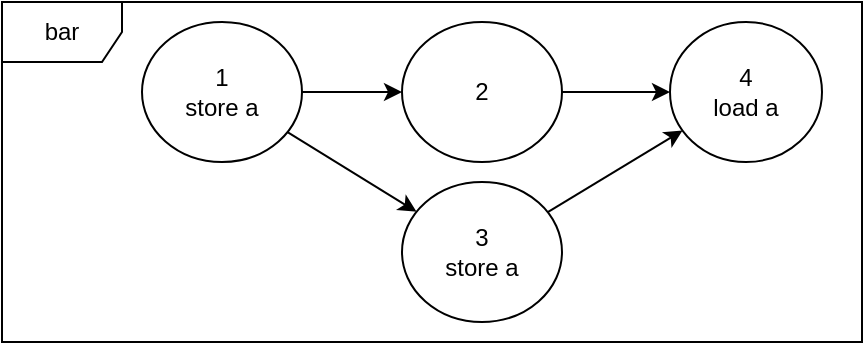 <mxfile version="17.5.0" type="github">
  <diagram id="7HQYNC31aHsgBr6-6DPW" name="Page-1">
    <mxGraphModel dx="1422" dy="762" grid="1" gridSize="10" guides="1" tooltips="1" connect="1" arrows="1" fold="1" page="1" pageScale="1" pageWidth="827" pageHeight="1169" math="0" shadow="0">
      <root>
        <mxCell id="0" />
        <mxCell id="1" parent="0" />
        <mxCell id="v6Sz__jcGQsvWJIk5j0P-1" value="bar" style="shape=umlFrame;whiteSpace=wrap;html=1;" parent="1" vertex="1">
          <mxGeometry x="80" y="50" width="430" height="170" as="geometry" />
        </mxCell>
        <mxCell id="v6Sz__jcGQsvWJIk5j0P-2" value="1&lt;br&gt;store a" style="ellipse;whiteSpace=wrap;html=1;" parent="1" vertex="1">
          <mxGeometry x="150" y="60" width="80" height="70" as="geometry" />
        </mxCell>
        <mxCell id="v6Sz__jcGQsvWJIk5j0P-3" value="3&lt;br&gt;store a" style="ellipse;whiteSpace=wrap;html=1;" parent="1" vertex="1">
          <mxGeometry x="280" y="140" width="80" height="70" as="geometry" />
        </mxCell>
        <mxCell id="v6Sz__jcGQsvWJIk5j0P-4" value="2" style="ellipse;whiteSpace=wrap;html=1;" parent="1" vertex="1">
          <mxGeometry x="280" y="60" width="80" height="70" as="geometry" />
        </mxCell>
        <mxCell id="v6Sz__jcGQsvWJIk5j0P-8" value="4&lt;br&gt;load a" style="ellipse;whiteSpace=wrap;html=1;" parent="1" vertex="1">
          <mxGeometry x="414" y="60" width="76" height="70" as="geometry" />
        </mxCell>
        <mxCell id="v6Sz__jcGQsvWJIk5j0P-9" value="" style="endArrow=classic;html=1;rounded=0;" parent="1" source="v6Sz__jcGQsvWJIk5j0P-2" target="v6Sz__jcGQsvWJIk5j0P-4" edge="1">
          <mxGeometry width="50" height="50" relative="1" as="geometry">
            <mxPoint x="150" y="400" as="sourcePoint" />
            <mxPoint x="200" y="350" as="targetPoint" />
          </mxGeometry>
        </mxCell>
        <mxCell id="v6Sz__jcGQsvWJIk5j0P-10" value="" style="endArrow=classic;html=1;rounded=0;" parent="1" source="v6Sz__jcGQsvWJIk5j0P-4" target="v6Sz__jcGQsvWJIk5j0P-8" edge="1">
          <mxGeometry width="50" height="50" relative="1" as="geometry">
            <mxPoint x="160" y="410" as="sourcePoint" />
            <mxPoint x="520" as="targetPoint" />
          </mxGeometry>
        </mxCell>
        <mxCell id="v6Sz__jcGQsvWJIk5j0P-11" value="" style="endArrow=classic;html=1;rounded=0;" parent="1" source="v6Sz__jcGQsvWJIk5j0P-2" target="v6Sz__jcGQsvWJIk5j0P-3" edge="1">
          <mxGeometry width="50" height="50" relative="1" as="geometry">
            <mxPoint x="170" y="420" as="sourcePoint" />
            <mxPoint x="220" y="370" as="targetPoint" />
          </mxGeometry>
        </mxCell>
        <mxCell id="v6Sz__jcGQsvWJIk5j0P-16" value="" style="endArrow=classic;html=1;rounded=0;" parent="1" source="v6Sz__jcGQsvWJIk5j0P-3" target="v6Sz__jcGQsvWJIk5j0P-8" edge="1">
          <mxGeometry width="50" height="50" relative="1" as="geometry">
            <mxPoint x="390" y="450" as="sourcePoint" />
            <mxPoint x="270" y="420" as="targetPoint" />
          </mxGeometry>
        </mxCell>
      </root>
    </mxGraphModel>
  </diagram>
</mxfile>
